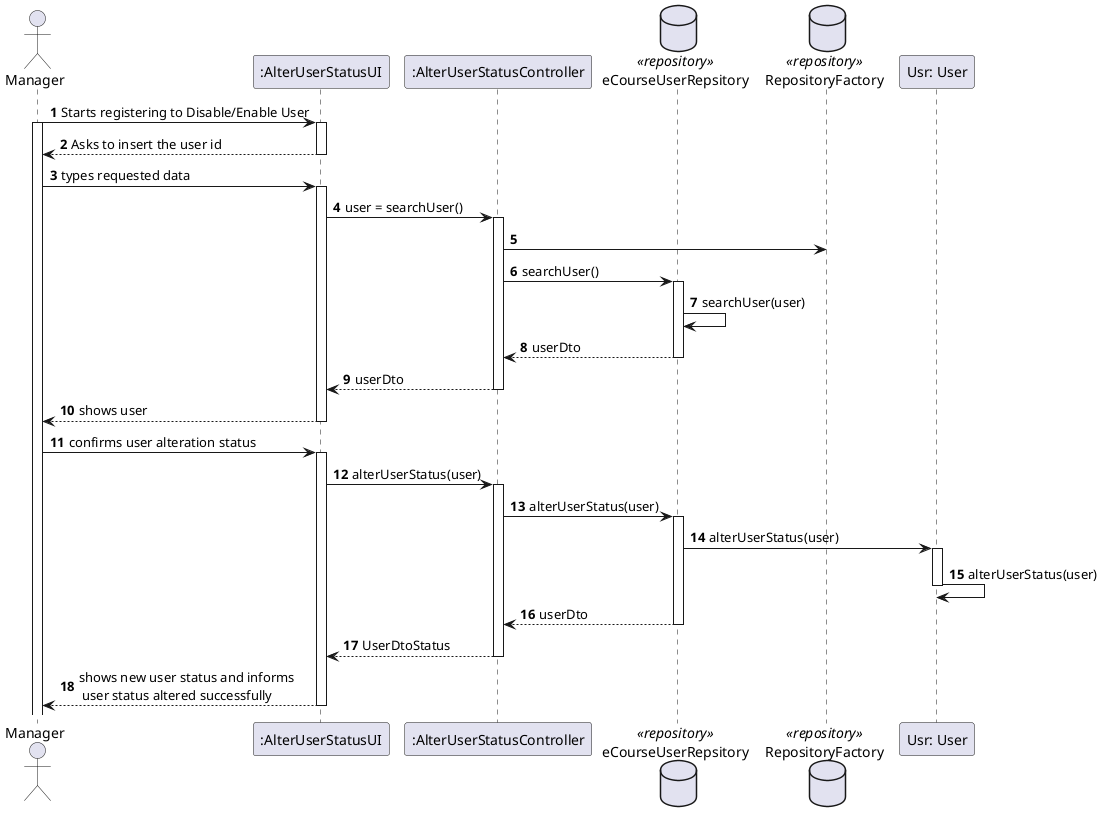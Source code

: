 @startuml
'https://plantuml.com/sequence-diagram

autonumber

Actor Manager as Man

participant ":AlterUserStatusUI" as UI
participant ":AlterUserStatusController" as Con
database eCourseUserRepsitory as Us <<repository>>
database RepositoryFactory as FAR <<repository>>
participant "Usr: User" as Usr

Man -> UI : Starts registering to Disable/Enable User
activate Man
activate UI

UI--> Man :Asks to insert the user id
deactivate UI


Man -> UI : types requested data
activate UI

UI-> Con: user = searchUser()

activate Con
Con->FAR
Con->Us: searchUser()
activate Us

Us->Us: searchUser(user)

Us-->Con: userDto
deactivate Us

Con-->UI: userDto
deactivate Con

UI-->Man: shows user
deactivate UI

Man->UI : confirms user alteration status
activate UI

UI->Con : alterUserStatus(user)
activate Con

Con-> Us : alterUserStatus(user)
activate Us

Us->Usr: alterUserStatus(user)
activate Usr

Usr->Usr: alterUserStatus(user)
deactivate Usr

Us-->Con: userDto
deactivate Us

Con --> UI : UserDtoStatus
deactivate Con

UI--> Man : shows new user status and informs \n user status altered successfully
deactivate UI

@enduml